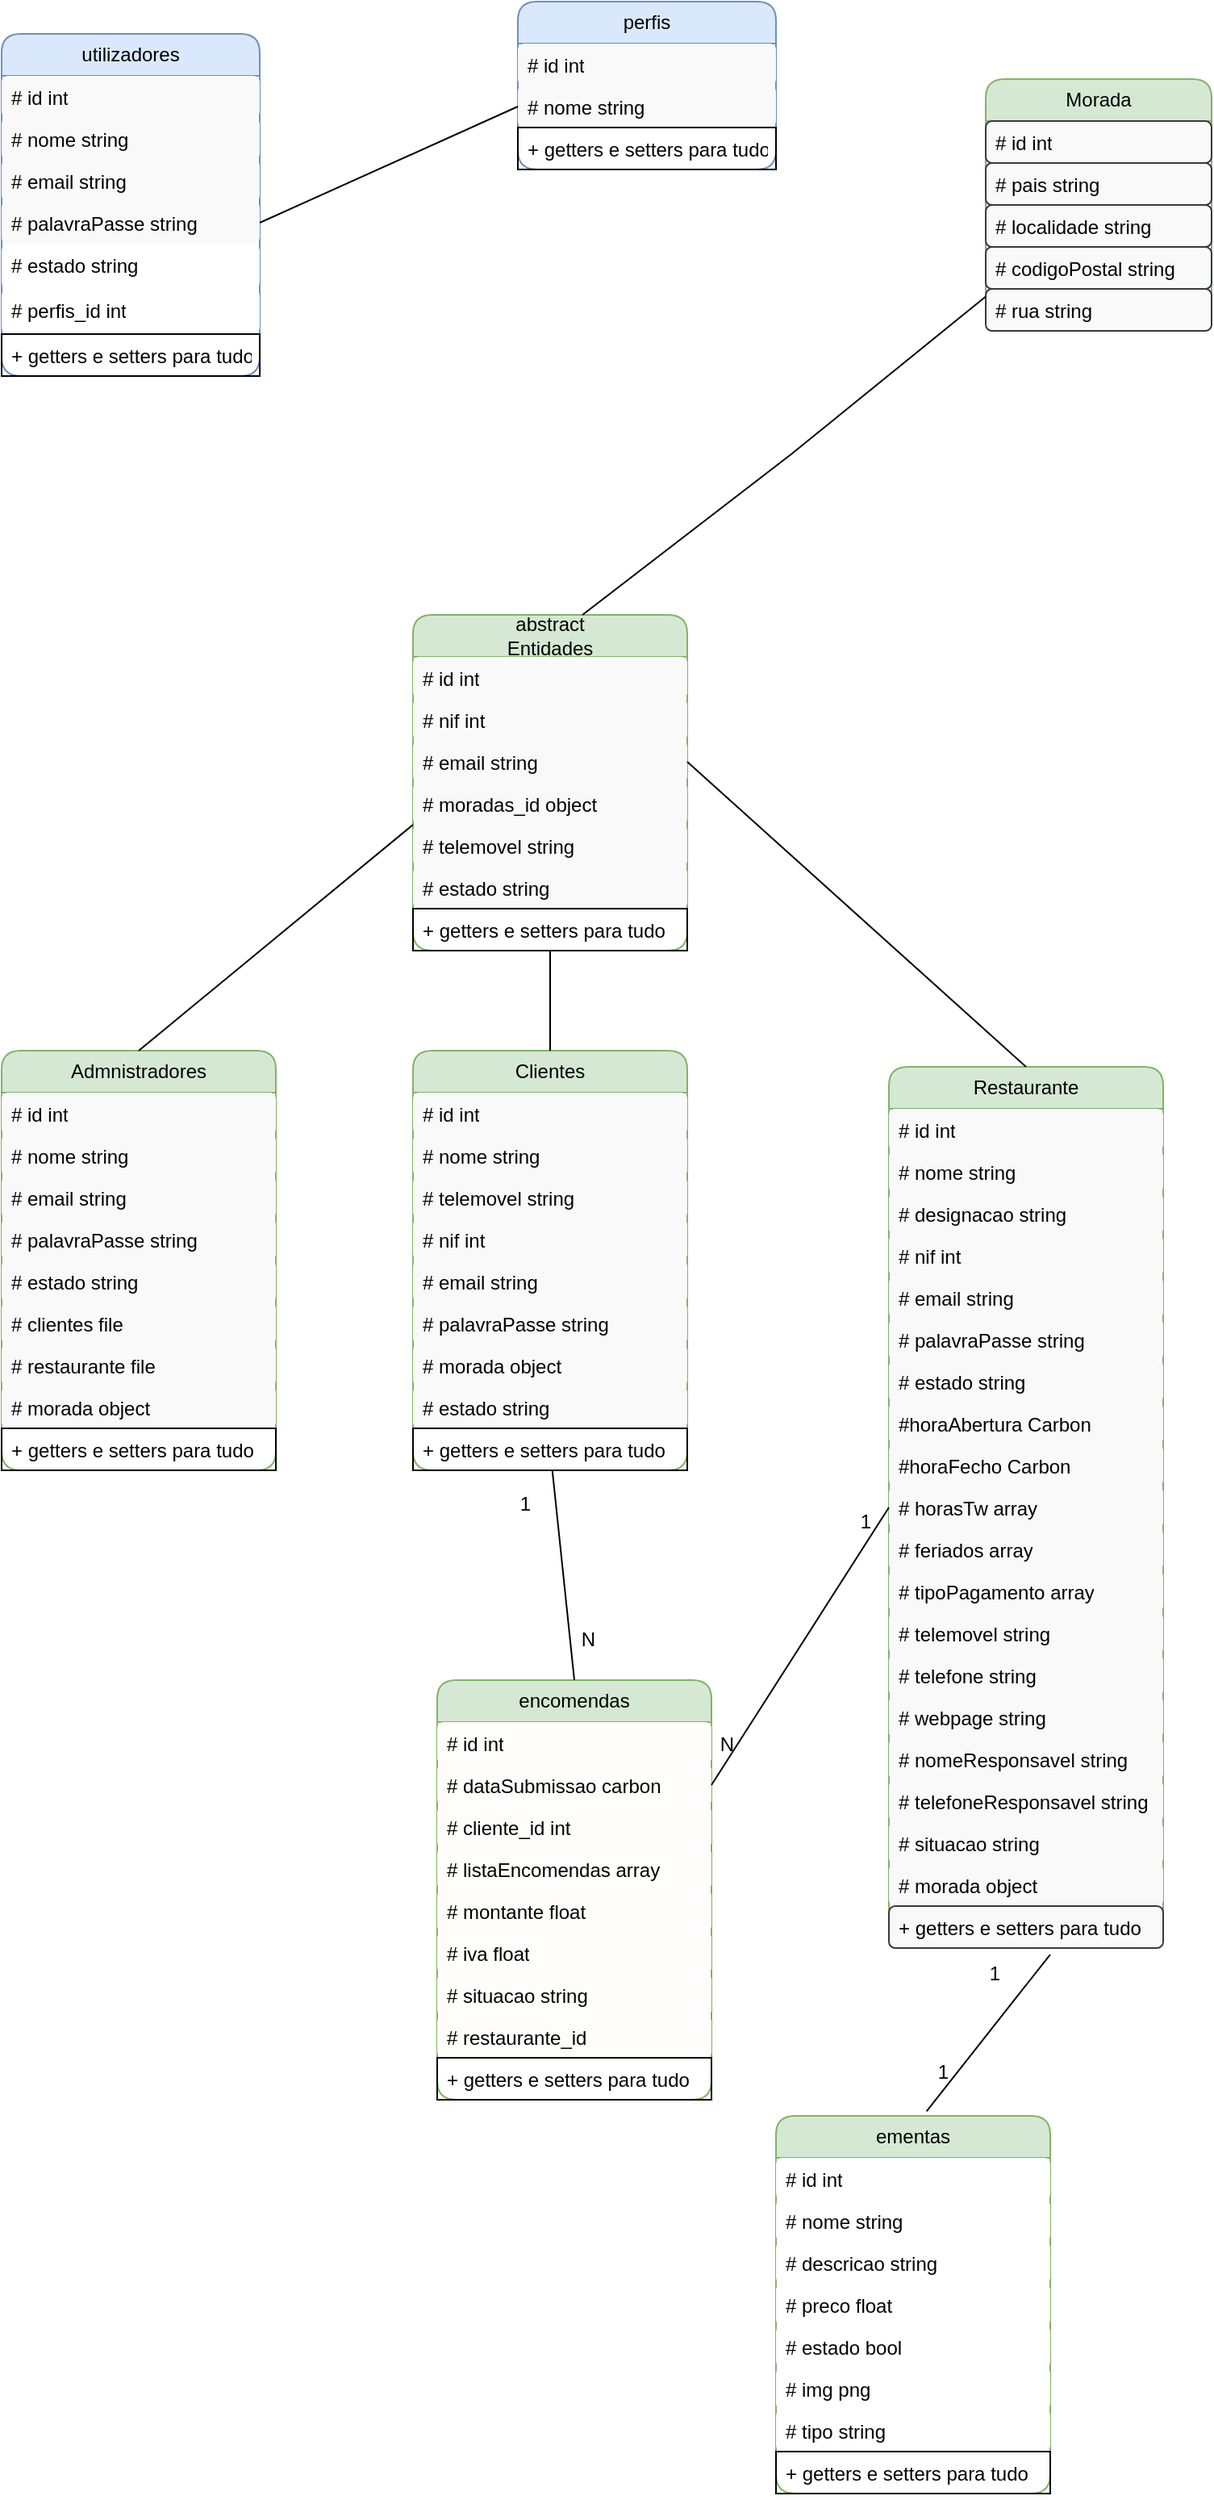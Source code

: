 <mxfile version="21.2.1" type="device">
  <diagram name="Página-1" id="KR1gXpvQ9JcNu3n1R7bU">
    <mxGraphModel dx="880" dy="1701" grid="1" gridSize="10" guides="1" tooltips="1" connect="1" arrows="1" fold="1" page="1" pageScale="1" pageWidth="827" pageHeight="1169" math="0" shadow="0">
      <root>
        <mxCell id="0" />
        <mxCell id="1" parent="0" />
        <mxCell id="zNAe6qYxFNGjyXAj2K_w-1" value="utilizadores" style="swimlane;fontStyle=0;childLayout=stackLayout;horizontal=1;startSize=26;fillColor=#dae8fc;horizontalStack=0;resizeParent=1;resizeParentMax=0;resizeLast=0;collapsible=1;marginBottom=0;whiteSpace=wrap;html=1;strokeColor=#6c8ebf;rounded=1;" parent="1" vertex="1">
          <mxGeometry x="30" y="-340" width="160" height="212" as="geometry" />
        </mxCell>
        <mxCell id="zNAe6qYxFNGjyXAj2K_w-66" value="# id int" style="text;strokeColor=none;fillColor=#F9F9F9;align=left;verticalAlign=top;spacingLeft=4;spacingRight=4;overflow=hidden;rotatable=0;points=[[0,0.5],[1,0.5]];portConstraint=eastwest;whiteSpace=wrap;html=1;rounded=1;" parent="zNAe6qYxFNGjyXAj2K_w-1" vertex="1">
          <mxGeometry y="26" width="160" height="26" as="geometry" />
        </mxCell>
        <mxCell id="zNAe6qYxFNGjyXAj2K_w-67" value="# nome string" style="text;strokeColor=none;fillColor=#F9F9F9;align=left;verticalAlign=top;spacingLeft=4;spacingRight=4;overflow=hidden;rotatable=0;points=[[0,0.5],[1,0.5]];portConstraint=eastwest;whiteSpace=wrap;html=1;rounded=1;" parent="zNAe6qYxFNGjyXAj2K_w-1" vertex="1">
          <mxGeometry y="52" width="160" height="26" as="geometry" />
        </mxCell>
        <mxCell id="zNAe6qYxFNGjyXAj2K_w-68" value="# email string" style="text;strokeColor=none;fillColor=#F9F9F9;align=left;verticalAlign=top;spacingLeft=4;spacingRight=4;overflow=hidden;rotatable=0;points=[[0,0.5],[1,0.5]];portConstraint=eastwest;whiteSpace=wrap;html=1;rounded=1;" parent="zNAe6qYxFNGjyXAj2K_w-1" vertex="1">
          <mxGeometry y="78" width="160" height="26" as="geometry" />
        </mxCell>
        <mxCell id="zNAe6qYxFNGjyXAj2K_w-69" value="# palavraPasse string" style="text;strokeColor=none;fillColor=#F9F9F9;align=left;verticalAlign=top;spacingLeft=4;spacingRight=4;overflow=hidden;rotatable=0;points=[[0,0.5],[1,0.5]];portConstraint=eastwest;whiteSpace=wrap;html=1;rounded=1;" parent="zNAe6qYxFNGjyXAj2K_w-1" vertex="1">
          <mxGeometry y="104" width="160" height="26" as="geometry" />
        </mxCell>
        <mxCell id="zNAe6qYxFNGjyXAj2K_w-70" value="# estado string" style="text;fillColor=#FFFFFF;align=left;verticalAlign=top;spacingLeft=4;spacingRight=4;overflow=hidden;rotatable=0;points=[[0,0.5],[1,0.5]];portConstraint=eastwest;whiteSpace=wrap;html=1;strokeColor=none;rounded=1;" parent="zNAe6qYxFNGjyXAj2K_w-1" vertex="1">
          <mxGeometry y="130" width="160" height="28" as="geometry" />
        </mxCell>
        <mxCell id="tVe3WD5xFpYA2qRgSVhz-46" value="# perfis_id int" style="text;fillColor=#FFFFFF;align=left;verticalAlign=top;spacingLeft=4;spacingRight=4;overflow=hidden;rotatable=0;points=[[0,0.5],[1,0.5]];portConstraint=eastwest;whiteSpace=wrap;html=1;strokeColor=none;rounded=1;" parent="zNAe6qYxFNGjyXAj2K_w-1" vertex="1">
          <mxGeometry y="158" width="160" height="28" as="geometry" />
        </mxCell>
        <mxCell id="tVe3WD5xFpYA2qRgSVhz-1" value="+ getters e setters para tudo" style="text;strokeColor=default;fillColor=none;align=left;verticalAlign=top;spacingLeft=4;spacingRight=4;overflow=hidden;rotatable=0;points=[[0,0.5],[1,0.5]];portConstraint=eastwest;" parent="zNAe6qYxFNGjyXAj2K_w-1" vertex="1">
          <mxGeometry y="186" width="160" height="26" as="geometry" />
        </mxCell>
        <mxCell id="zNAe6qYxFNGjyXAj2K_w-13" value="Clientes" style="swimlane;fontStyle=0;childLayout=stackLayout;horizontal=1;startSize=26;fillColor=#d5e8d4;horizontalStack=0;resizeParent=1;resizeParentMax=0;resizeLast=0;collapsible=1;marginBottom=0;whiteSpace=wrap;html=1;strokeColor=#82b366;rounded=1;" parent="1" vertex="1">
          <mxGeometry x="285" y="290" width="170" height="260" as="geometry" />
        </mxCell>
        <mxCell id="zNAe6qYxFNGjyXAj2K_w-14" value="# id int" style="text;align=left;verticalAlign=top;spacingLeft=4;spacingRight=4;overflow=hidden;rotatable=0;points=[[0,0.5],[1,0.5]];portConstraint=eastwest;whiteSpace=wrap;html=1;fillColor=#F9F9F9;strokeColor=none;rounded=1;" parent="zNAe6qYxFNGjyXAj2K_w-13" vertex="1">
          <mxGeometry y="26" width="170" height="26" as="geometry" />
        </mxCell>
        <mxCell id="zNAe6qYxFNGjyXAj2K_w-15" value="# nome string" style="text;align=left;verticalAlign=top;spacingLeft=4;spacingRight=4;overflow=hidden;rotatable=0;points=[[0,0.5],[1,0.5]];portConstraint=eastwest;whiteSpace=wrap;html=1;fillColor=#F9F9F9;strokeColor=none;rounded=1;" parent="zNAe6qYxFNGjyXAj2K_w-13" vertex="1">
          <mxGeometry y="52" width="170" height="26" as="geometry" />
        </mxCell>
        <mxCell id="zNAe6qYxFNGjyXAj2K_w-25" value="# telemovel string" style="text;align=left;verticalAlign=top;spacingLeft=4;spacingRight=4;overflow=hidden;rotatable=0;points=[[0,0.5],[1,0.5]];portConstraint=eastwest;whiteSpace=wrap;html=1;fillColor=#F9F9F9;strokeColor=none;rounded=1;" parent="zNAe6qYxFNGjyXAj2K_w-13" vertex="1">
          <mxGeometry y="78" width="170" height="26" as="geometry" />
        </mxCell>
        <mxCell id="zNAe6qYxFNGjyXAj2K_w-26" value="# nif int" style="text;align=left;verticalAlign=top;spacingLeft=4;spacingRight=4;overflow=hidden;rotatable=0;points=[[0,0.5],[1,0.5]];portConstraint=eastwest;whiteSpace=wrap;html=1;fillColor=#F9F9F9;strokeColor=none;rounded=1;" parent="zNAe6qYxFNGjyXAj2K_w-13" vertex="1">
          <mxGeometry y="104" width="170" height="26" as="geometry" />
        </mxCell>
        <mxCell id="zNAe6qYxFNGjyXAj2K_w-27" value="# email string" style="text;align=left;verticalAlign=top;spacingLeft=4;spacingRight=4;overflow=hidden;rotatable=0;points=[[0,0.5],[1,0.5]];portConstraint=eastwest;whiteSpace=wrap;html=1;fillColor=#F9F9F9;strokeColor=none;rounded=1;" parent="zNAe6qYxFNGjyXAj2K_w-13" vertex="1">
          <mxGeometry y="130" width="170" height="26" as="geometry" />
        </mxCell>
        <mxCell id="zNAe6qYxFNGjyXAj2K_w-28" value="# palavraPasse string" style="text;align=left;verticalAlign=top;spacingLeft=4;spacingRight=4;overflow=hidden;rotatable=0;points=[[0,0.5],[1,0.5]];portConstraint=eastwest;whiteSpace=wrap;html=1;fillColor=#F9F9F9;strokeColor=none;rounded=1;" parent="zNAe6qYxFNGjyXAj2K_w-13" vertex="1">
          <mxGeometry y="156" width="170" height="26" as="geometry" />
        </mxCell>
        <mxCell id="25jOwagA5qkwGmT9JW2n-16" value="# morada object" style="text;align=left;verticalAlign=top;spacingLeft=4;spacingRight=4;overflow=hidden;rotatable=0;points=[[0,0.5],[1,0.5]];portConstraint=eastwest;whiteSpace=wrap;html=1;fillColor=#F9F9F9;strokeColor=none;rounded=1;" parent="zNAe6qYxFNGjyXAj2K_w-13" vertex="1">
          <mxGeometry y="182" width="170" height="26" as="geometry" />
        </mxCell>
        <mxCell id="zNAe6qYxFNGjyXAj2K_w-29" value="# estado string" style="text;align=left;verticalAlign=top;spacingLeft=4;spacingRight=4;overflow=hidden;rotatable=0;points=[[0,0.5],[1,0.5]];portConstraint=eastwest;whiteSpace=wrap;html=1;fillColor=#F9F9F9;strokeColor=none;rounded=1;" parent="zNAe6qYxFNGjyXAj2K_w-13" vertex="1">
          <mxGeometry y="208" width="170" height="26" as="geometry" />
        </mxCell>
        <mxCell id="tVe3WD5xFpYA2qRgSVhz-2" value="+ getters e setters para tudo" style="text;strokeColor=default;fillColor=none;align=left;verticalAlign=top;spacingLeft=4;spacingRight=4;overflow=hidden;rotatable=0;points=[[0,0.5],[1,0.5]];portConstraint=eastwest;" parent="zNAe6qYxFNGjyXAj2K_w-13" vertex="1">
          <mxGeometry y="234" width="170" height="26" as="geometry" />
        </mxCell>
        <mxCell id="zNAe6qYxFNGjyXAj2K_w-30" value="Restaurante" style="swimlane;fontStyle=0;childLayout=stackLayout;horizontal=1;startSize=26;fillColor=#d5e8d4;horizontalStack=0;resizeParent=1;resizeParentMax=0;resizeLast=0;collapsible=1;marginBottom=0;whiteSpace=wrap;html=1;strokeColor=#82b366;rounded=1;" parent="1" vertex="1">
          <mxGeometry x="580" y="300" width="170" height="546" as="geometry" />
        </mxCell>
        <mxCell id="zNAe6qYxFNGjyXAj2K_w-31" value="# id int" style="text;align=left;verticalAlign=top;spacingLeft=4;spacingRight=4;overflow=hidden;rotatable=0;points=[[0,0.5],[1,0.5]];portConstraint=eastwest;whiteSpace=wrap;html=1;fillColor=#F9F9F9;strokeColor=none;rounded=1;" parent="zNAe6qYxFNGjyXAj2K_w-30" vertex="1">
          <mxGeometry y="26" width="170" height="26" as="geometry" />
        </mxCell>
        <mxCell id="zNAe6qYxFNGjyXAj2K_w-32" value="# nome string" style="text;align=left;verticalAlign=top;spacingLeft=4;spacingRight=4;overflow=hidden;rotatable=0;points=[[0,0.5],[1,0.5]];portConstraint=eastwest;whiteSpace=wrap;html=1;fillColor=#F9F9F9;strokeColor=none;rounded=1;" parent="zNAe6qYxFNGjyXAj2K_w-30" vertex="1">
          <mxGeometry y="52" width="170" height="26" as="geometry" />
        </mxCell>
        <mxCell id="zNAe6qYxFNGjyXAj2K_w-33" value="# designacao string" style="text;align=left;verticalAlign=top;spacingLeft=4;spacingRight=4;overflow=hidden;rotatable=0;points=[[0,0.5],[1,0.5]];portConstraint=eastwest;whiteSpace=wrap;html=1;fillColor=#F9F9F9;strokeColor=none;rounded=1;" parent="zNAe6qYxFNGjyXAj2K_w-30" vertex="1">
          <mxGeometry y="78" width="170" height="26" as="geometry" />
        </mxCell>
        <mxCell id="zNAe6qYxFNGjyXAj2K_w-39" value="# nif int" style="text;align=left;verticalAlign=top;spacingLeft=4;spacingRight=4;overflow=hidden;rotatable=0;points=[[0,0.5],[1,0.5]];portConstraint=eastwest;whiteSpace=wrap;html=1;fillColor=#F9F9F9;strokeColor=none;rounded=1;" parent="zNAe6qYxFNGjyXAj2K_w-30" vertex="1">
          <mxGeometry y="104" width="170" height="26" as="geometry" />
        </mxCell>
        <mxCell id="zNAe6qYxFNGjyXAj2K_w-40" value="# email string" style="text;align=left;verticalAlign=top;spacingLeft=4;spacingRight=4;overflow=hidden;rotatable=0;points=[[0,0.5],[1,0.5]];portConstraint=eastwest;whiteSpace=wrap;html=1;fillColor=#F9F9F9;strokeColor=none;rounded=1;" parent="zNAe6qYxFNGjyXAj2K_w-30" vertex="1">
          <mxGeometry y="130" width="170" height="26" as="geometry" />
        </mxCell>
        <mxCell id="zNAe6qYxFNGjyXAj2K_w-41" value="# palavraPasse string" style="text;align=left;verticalAlign=top;spacingLeft=4;spacingRight=4;overflow=hidden;rotatable=0;points=[[0,0.5],[1,0.5]];portConstraint=eastwest;whiteSpace=wrap;html=1;fillColor=#F9F9F9;strokeColor=none;rounded=1;" parent="zNAe6qYxFNGjyXAj2K_w-30" vertex="1">
          <mxGeometry y="156" width="170" height="26" as="geometry" />
        </mxCell>
        <mxCell id="zNAe6qYxFNGjyXAj2K_w-45" value="# estado string" style="text;align=left;verticalAlign=top;spacingLeft=4;spacingRight=4;overflow=hidden;rotatable=0;points=[[0,0.5],[1,0.5]];portConstraint=eastwest;whiteSpace=wrap;html=1;fillColor=#F9F9F9;strokeColor=none;rounded=1;" parent="zNAe6qYxFNGjyXAj2K_w-30" vertex="1">
          <mxGeometry y="182" width="170" height="26" as="geometry" />
        </mxCell>
        <mxCell id="zNAe6qYxFNGjyXAj2K_w-42" value="#horaAbertura Carbon" style="text;align=left;verticalAlign=top;spacingLeft=4;spacingRight=4;overflow=hidden;rotatable=0;points=[[0,0.5],[1,0.5]];portConstraint=eastwest;whiteSpace=wrap;html=1;fillColor=#F9F9F9;strokeColor=none;rounded=1;" parent="zNAe6qYxFNGjyXAj2K_w-30" vertex="1">
          <mxGeometry y="208" width="170" height="26" as="geometry" />
        </mxCell>
        <mxCell id="zNAe6qYxFNGjyXAj2K_w-43" value="#horaFecho Carbon" style="text;align=left;verticalAlign=top;spacingLeft=4;spacingRight=4;overflow=hidden;rotatable=0;points=[[0,0.5],[1,0.5]];portConstraint=eastwest;whiteSpace=wrap;html=1;fillColor=#F9F9F9;strokeColor=none;rounded=1;" parent="zNAe6qYxFNGjyXAj2K_w-30" vertex="1">
          <mxGeometry y="234" width="170" height="26" as="geometry" />
        </mxCell>
        <mxCell id="zNAe6qYxFNGjyXAj2K_w-44" value="# horasTw array" style="text;align=left;verticalAlign=top;spacingLeft=4;spacingRight=4;overflow=hidden;rotatable=0;points=[[0,0.5],[1,0.5]];portConstraint=eastwest;whiteSpace=wrap;html=1;fillColor=#F9F9F9;strokeColor=none;rounded=1;" parent="zNAe6qYxFNGjyXAj2K_w-30" vertex="1">
          <mxGeometry y="260" width="170" height="26" as="geometry" />
        </mxCell>
        <mxCell id="zNAe6qYxFNGjyXAj2K_w-46" value="# feriados array" style="text;align=left;verticalAlign=top;spacingLeft=4;spacingRight=4;overflow=hidden;rotatable=0;points=[[0,0.5],[1,0.5]];portConstraint=eastwest;whiteSpace=wrap;html=1;fillColor=#F9F9F9;strokeColor=none;rounded=1;" parent="zNAe6qYxFNGjyXAj2K_w-30" vertex="1">
          <mxGeometry y="286" width="170" height="26" as="geometry" />
        </mxCell>
        <mxCell id="zNAe6qYxFNGjyXAj2K_w-47" value="# tipoPagamento array" style="text;align=left;verticalAlign=top;spacingLeft=4;spacingRight=4;overflow=hidden;rotatable=0;points=[[0,0.5],[1,0.5]];portConstraint=eastwest;whiteSpace=wrap;html=1;fillColor=#F9F9F9;strokeColor=none;rounded=1;" parent="zNAe6qYxFNGjyXAj2K_w-30" vertex="1">
          <mxGeometry y="312" width="170" height="26" as="geometry" />
        </mxCell>
        <mxCell id="zNAe6qYxFNGjyXAj2K_w-38" value="# telemovel string" style="text;align=left;verticalAlign=top;spacingLeft=4;spacingRight=4;overflow=hidden;rotatable=0;points=[[0,0.5],[1,0.5]];portConstraint=eastwest;whiteSpace=wrap;html=1;fillColor=#F9F9F9;strokeColor=none;rounded=1;" parent="zNAe6qYxFNGjyXAj2K_w-30" vertex="1">
          <mxGeometry y="338" width="170" height="26" as="geometry" />
        </mxCell>
        <mxCell id="zNAe6qYxFNGjyXAj2K_w-48" value="# telefone string" style="text;align=left;verticalAlign=top;spacingLeft=4;spacingRight=4;overflow=hidden;rotatable=0;points=[[0,0.5],[1,0.5]];portConstraint=eastwest;whiteSpace=wrap;html=1;fillColor=#F9F9F9;strokeColor=none;rounded=1;" parent="zNAe6qYxFNGjyXAj2K_w-30" vertex="1">
          <mxGeometry y="364" width="170" height="26" as="geometry" />
        </mxCell>
        <mxCell id="zNAe6qYxFNGjyXAj2K_w-49" value="# webpage string" style="text;align=left;verticalAlign=top;spacingLeft=4;spacingRight=4;overflow=hidden;rotatable=0;points=[[0,0.5],[1,0.5]];portConstraint=eastwest;whiteSpace=wrap;html=1;fillColor=#F9F9F9;strokeColor=none;rounded=1;" parent="zNAe6qYxFNGjyXAj2K_w-30" vertex="1">
          <mxGeometry y="390" width="170" height="26" as="geometry" />
        </mxCell>
        <mxCell id="zNAe6qYxFNGjyXAj2K_w-50" value="# nomeResponsavel string" style="text;align=left;verticalAlign=top;spacingLeft=4;spacingRight=4;overflow=hidden;rotatable=0;points=[[0,0.5],[1,0.5]];portConstraint=eastwest;whiteSpace=wrap;html=1;fillColor=#F9F9F9;strokeColor=none;rounded=1;" parent="zNAe6qYxFNGjyXAj2K_w-30" vertex="1">
          <mxGeometry y="416" width="170" height="26" as="geometry" />
        </mxCell>
        <mxCell id="zNAe6qYxFNGjyXAj2K_w-51" value="# telefoneResponsavel string" style="text;align=left;verticalAlign=top;spacingLeft=4;spacingRight=4;overflow=hidden;rotatable=0;points=[[0,0.5],[1,0.5]];portConstraint=eastwest;whiteSpace=wrap;html=1;fillColor=#F9F9F9;strokeColor=none;rounded=1;" parent="zNAe6qYxFNGjyXAj2K_w-30" vertex="1">
          <mxGeometry y="442" width="170" height="26" as="geometry" />
        </mxCell>
        <mxCell id="zNAe6qYxFNGjyXAj2K_w-65" value="# situacao string" style="text;align=left;verticalAlign=top;spacingLeft=4;spacingRight=4;overflow=hidden;rotatable=0;points=[[0,0.5],[1,0.5]];portConstraint=eastwest;whiteSpace=wrap;html=1;fillColor=#F9F9F9;strokeColor=none;rounded=1;" parent="zNAe6qYxFNGjyXAj2K_w-30" vertex="1">
          <mxGeometry y="468" width="170" height="26" as="geometry" />
        </mxCell>
        <mxCell id="25jOwagA5qkwGmT9JW2n-17" value="# morada object" style="text;align=left;verticalAlign=top;spacingLeft=4;spacingRight=4;overflow=hidden;rotatable=0;points=[[0,0.5],[1,0.5]];portConstraint=eastwest;whiteSpace=wrap;html=1;fillColor=#F9F9F9;strokeColor=none;rounded=1;" parent="zNAe6qYxFNGjyXAj2K_w-30" vertex="1">
          <mxGeometry y="494" width="170" height="26" as="geometry" />
        </mxCell>
        <mxCell id="zNAe6qYxFNGjyXAj2K_w-89" value="+ getters e setters para tudo" style="text;align=left;verticalAlign=top;spacingLeft=4;spacingRight=4;overflow=hidden;rotatable=0;points=[[0,0.5],[1,0.5]];portConstraint=eastwest;whiteSpace=wrap;html=1;fillColor=#F9F9F9;strokeColor=#36393d;rounded=1;" parent="zNAe6qYxFNGjyXAj2K_w-30" vertex="1">
          <mxGeometry y="520" width="170" height="26" as="geometry" />
        </mxCell>
        <mxCell id="zNAe6qYxFNGjyXAj2K_w-52" value="Admnistradores" style="swimlane;fontStyle=0;childLayout=stackLayout;horizontal=1;startSize=26;fillColor=#d5e8d4;horizontalStack=0;resizeParent=1;resizeParentMax=0;resizeLast=0;collapsible=1;marginBottom=0;whiteSpace=wrap;html=1;strokeColor=#82b366;rounded=1;" parent="1" vertex="1">
          <mxGeometry x="30" y="290" width="170" height="260" as="geometry" />
        </mxCell>
        <mxCell id="zNAe6qYxFNGjyXAj2K_w-53" value="# id int" style="text;align=left;verticalAlign=top;spacingLeft=4;spacingRight=4;overflow=hidden;rotatable=0;points=[[0,0.5],[1,0.5]];portConstraint=eastwest;whiteSpace=wrap;html=1;fillColor=#F9F9F9;strokeColor=none;rounded=1;" parent="zNAe6qYxFNGjyXAj2K_w-52" vertex="1">
          <mxGeometry y="26" width="170" height="26" as="geometry" />
        </mxCell>
        <mxCell id="zNAe6qYxFNGjyXAj2K_w-54" value="# nome string" style="text;align=left;verticalAlign=top;spacingLeft=4;spacingRight=4;overflow=hidden;rotatable=0;points=[[0,0.5],[1,0.5]];portConstraint=eastwest;whiteSpace=wrap;html=1;fillColor=#F9F9F9;strokeColor=none;rounded=1;" parent="zNAe6qYxFNGjyXAj2K_w-52" vertex="1">
          <mxGeometry y="52" width="170" height="26" as="geometry" />
        </mxCell>
        <mxCell id="zNAe6qYxFNGjyXAj2K_w-62" value="# email string" style="text;align=left;verticalAlign=top;spacingLeft=4;spacingRight=4;overflow=hidden;rotatable=0;points=[[0,0.5],[1,0.5]];portConstraint=eastwest;whiteSpace=wrap;html=1;fillColor=#F9F9F9;strokeColor=none;rounded=1;" parent="zNAe6qYxFNGjyXAj2K_w-52" vertex="1">
          <mxGeometry y="78" width="170" height="26" as="geometry" />
        </mxCell>
        <mxCell id="zNAe6qYxFNGjyXAj2K_w-63" value="# palavraPasse string" style="text;align=left;verticalAlign=top;spacingLeft=4;spacingRight=4;overflow=hidden;rotatable=0;points=[[0,0.5],[1,0.5]];portConstraint=eastwest;whiteSpace=wrap;html=1;fillColor=#F9F9F9;strokeColor=none;rounded=1;" parent="zNAe6qYxFNGjyXAj2K_w-52" vertex="1">
          <mxGeometry y="104" width="170" height="26" as="geometry" />
        </mxCell>
        <mxCell id="zNAe6qYxFNGjyXAj2K_w-64" value="# estado string" style="text;align=left;verticalAlign=top;spacingLeft=4;spacingRight=4;overflow=hidden;rotatable=0;points=[[0,0.5],[1,0.5]];portConstraint=eastwest;whiteSpace=wrap;html=1;fillColor=#F9F9F9;strokeColor=none;rounded=1;" parent="zNAe6qYxFNGjyXAj2K_w-52" vertex="1">
          <mxGeometry y="130" width="170" height="26" as="geometry" />
        </mxCell>
        <mxCell id="xpmav_xhqWjapmAkDHvJ-1" value="# clientes file" style="text;align=left;verticalAlign=top;spacingLeft=4;spacingRight=4;overflow=hidden;rotatable=0;points=[[0,0.5],[1,0.5]];portConstraint=eastwest;whiteSpace=wrap;html=1;fillColor=#F9F9F9;strokeColor=none;rounded=1;" parent="zNAe6qYxFNGjyXAj2K_w-52" vertex="1">
          <mxGeometry y="156" width="170" height="26" as="geometry" />
        </mxCell>
        <mxCell id="xpmav_xhqWjapmAkDHvJ-2" value="# restaurante file" style="text;align=left;verticalAlign=top;spacingLeft=4;spacingRight=4;overflow=hidden;rotatable=0;points=[[0,0.5],[1,0.5]];portConstraint=eastwest;whiteSpace=wrap;html=1;fillColor=#F9F9F9;strokeColor=none;rounded=1;" parent="zNAe6qYxFNGjyXAj2K_w-52" vertex="1">
          <mxGeometry y="182" width="170" height="26" as="geometry" />
        </mxCell>
        <mxCell id="25jOwagA5qkwGmT9JW2n-15" value="# morada object" style="text;align=left;verticalAlign=top;spacingLeft=4;spacingRight=4;overflow=hidden;rotatable=0;points=[[0,0.5],[1,0.5]];portConstraint=eastwest;whiteSpace=wrap;html=1;fillColor=#F9F9F9;strokeColor=none;rounded=1;" parent="zNAe6qYxFNGjyXAj2K_w-52" vertex="1">
          <mxGeometry y="208" width="170" height="26" as="geometry" />
        </mxCell>
        <mxCell id="tVe3WD5xFpYA2qRgSVhz-13" value="+ getters e setters para tudo" style="text;strokeColor=default;fillColor=none;align=left;verticalAlign=top;spacingLeft=4;spacingRight=4;overflow=hidden;rotatable=0;points=[[0,0.5],[1,0.5]];portConstraint=eastwest;" parent="zNAe6qYxFNGjyXAj2K_w-52" vertex="1">
          <mxGeometry y="234" width="170" height="26" as="geometry" />
        </mxCell>
        <mxCell id="zNAe6qYxFNGjyXAj2K_w-85" value="ementas" style="swimlane;fontStyle=0;childLayout=stackLayout;horizontal=1;startSize=26;fillColor=#d5e8d4;horizontalStack=0;resizeParent=1;resizeParentMax=0;resizeLast=0;collapsible=1;marginBottom=0;whiteSpace=wrap;html=1;strokeColor=#82b366;rounded=1;" parent="1" vertex="1">
          <mxGeometry x="510" y="950" width="170" height="234" as="geometry" />
        </mxCell>
        <mxCell id="zNAe6qYxFNGjyXAj2K_w-86" value="# id int" style="text;align=left;verticalAlign=top;spacingLeft=4;spacingRight=4;overflow=hidden;rotatable=0;points=[[0,0.5],[1,0.5]];portConstraint=eastwest;whiteSpace=wrap;html=1;fillColor=#FFFFFF;strokeColor=none;rounded=1;" parent="zNAe6qYxFNGjyXAj2K_w-85" vertex="1">
          <mxGeometry y="26" width="170" height="26" as="geometry" />
        </mxCell>
        <mxCell id="zNAe6qYxFNGjyXAj2K_w-87" value="# nome string" style="text;align=left;verticalAlign=top;spacingLeft=4;spacingRight=4;overflow=hidden;rotatable=0;points=[[0,0.5],[1,0.5]];portConstraint=eastwest;whiteSpace=wrap;html=1;fillColor=#FFFFFF;strokeColor=none;rounded=1;" parent="zNAe6qYxFNGjyXAj2K_w-85" vertex="1">
          <mxGeometry y="52" width="170" height="26" as="geometry" />
        </mxCell>
        <mxCell id="zNAe6qYxFNGjyXAj2K_w-88" value="# descricao string" style="text;align=left;verticalAlign=top;spacingLeft=4;spacingRight=4;overflow=hidden;rotatable=0;points=[[0,0.5],[1,0.5]];portConstraint=eastwest;whiteSpace=wrap;html=1;fillColor=#FFFFFF;strokeColor=none;rounded=1;" parent="zNAe6qYxFNGjyXAj2K_w-85" vertex="1">
          <mxGeometry y="78" width="170" height="26" as="geometry" />
        </mxCell>
        <mxCell id="zNAe6qYxFNGjyXAj2K_w-90" value="# preco float" style="text;align=left;verticalAlign=top;spacingLeft=4;spacingRight=4;overflow=hidden;rotatable=0;points=[[0,0.5],[1,0.5]];portConstraint=eastwest;whiteSpace=wrap;html=1;fillColor=#FFFFFF;strokeColor=none;rounded=1;" parent="zNAe6qYxFNGjyXAj2K_w-85" vertex="1">
          <mxGeometry y="104" width="170" height="26" as="geometry" />
        </mxCell>
        <mxCell id="zNAe6qYxFNGjyXAj2K_w-91" value="# estado bool" style="text;align=left;verticalAlign=top;spacingLeft=4;spacingRight=4;overflow=hidden;rotatable=0;points=[[0,0.5],[1,0.5]];portConstraint=eastwest;whiteSpace=wrap;html=1;fillColor=#FFFFFF;strokeColor=none;rounded=1;" parent="zNAe6qYxFNGjyXAj2K_w-85" vertex="1">
          <mxGeometry y="130" width="170" height="26" as="geometry" />
        </mxCell>
        <mxCell id="zNAe6qYxFNGjyXAj2K_w-92" value="# img png" style="text;align=left;verticalAlign=top;spacingLeft=4;spacingRight=4;overflow=hidden;rotatable=0;points=[[0,0.5],[1,0.5]];portConstraint=eastwest;whiteSpace=wrap;html=1;fillColor=#FFFFFF;strokeColor=none;rounded=1;" parent="zNAe6qYxFNGjyXAj2K_w-85" vertex="1">
          <mxGeometry y="156" width="170" height="26" as="geometry" />
        </mxCell>
        <mxCell id="zNAe6qYxFNGjyXAj2K_w-93" value="# tipo string" style="text;align=left;verticalAlign=top;spacingLeft=4;spacingRight=4;overflow=hidden;rotatable=0;points=[[0,0.5],[1,0.5]];portConstraint=eastwest;whiteSpace=wrap;html=1;fillColor=#FFFFFF;strokeColor=none;rounded=1;" parent="zNAe6qYxFNGjyXAj2K_w-85" vertex="1">
          <mxGeometry y="182" width="170" height="26" as="geometry" />
        </mxCell>
        <mxCell id="tVe3WD5xFpYA2qRgSVhz-14" value="+ getters e setters para tudo" style="text;strokeColor=default;fillColor=none;align=left;verticalAlign=top;spacingLeft=4;spacingRight=4;overflow=hidden;rotatable=0;points=[[0,0.5],[1,0.5]];portConstraint=eastwest;" parent="zNAe6qYxFNGjyXAj2K_w-85" vertex="1">
          <mxGeometry y="208" width="170" height="26" as="geometry" />
        </mxCell>
        <mxCell id="zNAe6qYxFNGjyXAj2K_w-95" value="encomendas" style="swimlane;fontStyle=0;childLayout=stackLayout;horizontal=1;startSize=26;fillColor=#d5e8d4;horizontalStack=0;resizeParent=1;resizeParentMax=0;resizeLast=0;collapsible=1;marginBottom=0;whiteSpace=wrap;html=1;strokeColor=#82b366;rounded=1;" parent="1" vertex="1">
          <mxGeometry x="300" y="680" width="170" height="260" as="geometry">
            <mxRectangle x="-200" y="290" width="110" height="30" as="alternateBounds" />
          </mxGeometry>
        </mxCell>
        <mxCell id="zNAe6qYxFNGjyXAj2K_w-96" value="# id int" style="text;align=left;verticalAlign=top;spacingLeft=4;spacingRight=4;overflow=hidden;rotatable=0;points=[[0,0.5],[1,0.5]];portConstraint=eastwest;whiteSpace=wrap;html=1;fillColor=#FFFCFC;strokeColor=#FFFFF;rounded=1;" parent="zNAe6qYxFNGjyXAj2K_w-95" vertex="1">
          <mxGeometry y="26" width="170" height="26" as="geometry" />
        </mxCell>
        <mxCell id="zNAe6qYxFNGjyXAj2K_w-97" value="# dataSubmissao carbon" style="text;align=left;verticalAlign=top;spacingLeft=4;spacingRight=4;overflow=hidden;rotatable=0;points=[[0,0.5],[1,0.5]];portConstraint=eastwest;whiteSpace=wrap;html=1;fillColor=#FFFCFC;strokeColor=#FFFFF;rounded=1;" parent="zNAe6qYxFNGjyXAj2K_w-95" vertex="1">
          <mxGeometry y="52" width="170" height="26" as="geometry" />
        </mxCell>
        <mxCell id="zNAe6qYxFNGjyXAj2K_w-98" value="# cliente_id int" style="text;align=left;verticalAlign=top;spacingLeft=4;spacingRight=4;overflow=hidden;rotatable=0;points=[[0,0.5],[1,0.5]];portConstraint=eastwest;whiteSpace=wrap;html=1;fillColor=#FFFCFC;strokeColor=#FFFFF;rounded=1;" parent="zNAe6qYxFNGjyXAj2K_w-95" vertex="1">
          <mxGeometry y="78" width="170" height="26" as="geometry" />
        </mxCell>
        <mxCell id="zNAe6qYxFNGjyXAj2K_w-99" value="# listaEncomendas array" style="text;align=left;verticalAlign=top;spacingLeft=4;spacingRight=4;overflow=hidden;rotatable=0;points=[[0,0.5],[1,0.5]];portConstraint=eastwest;whiteSpace=wrap;html=1;fillColor=#FFFCFC;strokeColor=#FFFFF;rounded=1;" parent="zNAe6qYxFNGjyXAj2K_w-95" vertex="1">
          <mxGeometry y="104" width="170" height="26" as="geometry" />
        </mxCell>
        <mxCell id="zNAe6qYxFNGjyXAj2K_w-100" value="# montante float" style="text;align=left;verticalAlign=top;spacingLeft=4;spacingRight=4;overflow=hidden;rotatable=0;points=[[0,0.5],[1,0.5]];portConstraint=eastwest;whiteSpace=wrap;html=1;fillColor=#FFFCFC;strokeColor=#FFFFF;rounded=1;" parent="zNAe6qYxFNGjyXAj2K_w-95" vertex="1">
          <mxGeometry y="130" width="170" height="26" as="geometry" />
        </mxCell>
        <mxCell id="zNAe6qYxFNGjyXAj2K_w-101" value="# iva float" style="text;align=left;verticalAlign=top;spacingLeft=4;spacingRight=4;overflow=hidden;rotatable=0;points=[[0,0.5],[1,0.5]];portConstraint=eastwest;whiteSpace=wrap;html=1;fillColor=#FFFCFC;strokeColor=#FFFFF;rounded=1;" parent="zNAe6qYxFNGjyXAj2K_w-95" vertex="1">
          <mxGeometry y="156" width="170" height="26" as="geometry" />
        </mxCell>
        <mxCell id="zNAe6qYxFNGjyXAj2K_w-102" value="# situacao string" style="text;align=left;verticalAlign=top;spacingLeft=4;spacingRight=4;overflow=hidden;rotatable=0;points=[[0,0.5],[1,0.5]];portConstraint=eastwest;whiteSpace=wrap;html=1;fillColor=#FFFCFC;strokeColor=#FFFFF;rounded=1;" parent="zNAe6qYxFNGjyXAj2K_w-95" vertex="1">
          <mxGeometry y="182" width="170" height="26" as="geometry" />
        </mxCell>
        <mxCell id="tVe3WD5xFpYA2qRgSVhz-3" value="# restaurante_id" style="text;align=left;verticalAlign=top;spacingLeft=4;spacingRight=4;overflow=hidden;rotatable=0;points=[[0,0.5],[1,0.5]];portConstraint=eastwest;whiteSpace=wrap;html=1;fillColor=#FFFCFC;strokeColor=#FFFFF;rounded=1;" parent="zNAe6qYxFNGjyXAj2K_w-95" vertex="1">
          <mxGeometry y="208" width="170" height="26" as="geometry" />
        </mxCell>
        <mxCell id="tVe3WD5xFpYA2qRgSVhz-15" value="+ getters e setters para tudo" style="text;strokeColor=default;fillColor=none;align=left;verticalAlign=top;spacingLeft=4;spacingRight=4;overflow=hidden;rotatable=0;points=[[0,0.5],[1,0.5]];portConstraint=eastwest;" parent="zNAe6qYxFNGjyXAj2K_w-95" vertex="1">
          <mxGeometry y="234" width="170" height="26" as="geometry" />
        </mxCell>
        <mxCell id="tVe3WD5xFpYA2qRgSVhz-7" value="" style="endArrow=none;html=1;rounded=0;entryX=0.5;entryY=0;entryDx=0;entryDy=0;" parent="1" source="tVe3WD5xFpYA2qRgSVhz-2" target="zNAe6qYxFNGjyXAj2K_w-95" edge="1">
          <mxGeometry relative="1" as="geometry">
            <mxPoint x="220" y="460" as="sourcePoint" />
            <mxPoint x="380" y="460" as="targetPoint" />
          </mxGeometry>
        </mxCell>
        <mxCell id="tVe3WD5xFpYA2qRgSVhz-8" value="N" style="resizable=0;html=1;whiteSpace=wrap;align=right;verticalAlign=bottom;" parent="tVe3WD5xFpYA2qRgSVhz-7" connectable="0" vertex="1">
          <mxGeometry x="1" relative="1" as="geometry">
            <mxPoint x="15" y="-16" as="offset" />
          </mxGeometry>
        </mxCell>
        <mxCell id="tVe3WD5xFpYA2qRgSVhz-9" value="1" style="resizable=0;html=1;whiteSpace=wrap;align=right;verticalAlign=bottom;" parent="tVe3WD5xFpYA2qRgSVhz-7" connectable="0" vertex="1">
          <mxGeometry x="1" relative="1" as="geometry">
            <mxPoint x="-25" y="-100" as="offset" />
          </mxGeometry>
        </mxCell>
        <mxCell id="tVe3WD5xFpYA2qRgSVhz-10" value="" style="endArrow=none;html=1;rounded=0;entryX=1;entryY=0.25;entryDx=0;entryDy=0;exitX=0;exitY=0.5;exitDx=0;exitDy=0;" parent="1" source="zNAe6qYxFNGjyXAj2K_w-30" target="zNAe6qYxFNGjyXAj2K_w-95" edge="1">
          <mxGeometry relative="1" as="geometry">
            <mxPoint x="580" y="470" as="sourcePoint" />
            <mxPoint x="495" y="630" as="targetPoint" />
          </mxGeometry>
        </mxCell>
        <mxCell id="tVe3WD5xFpYA2qRgSVhz-11" value="N" style="resizable=0;html=1;whiteSpace=wrap;align=right;verticalAlign=bottom;" parent="tVe3WD5xFpYA2qRgSVhz-10" connectable="0" vertex="1">
          <mxGeometry x="1" relative="1" as="geometry">
            <mxPoint x="15" y="-16" as="offset" />
          </mxGeometry>
        </mxCell>
        <mxCell id="tVe3WD5xFpYA2qRgSVhz-12" value="1" style="resizable=0;html=1;whiteSpace=wrap;align=right;verticalAlign=bottom;" parent="tVe3WD5xFpYA2qRgSVhz-10" connectable="0" vertex="1">
          <mxGeometry x="1" relative="1" as="geometry">
            <mxPoint x="100" y="-154" as="offset" />
          </mxGeometry>
        </mxCell>
        <mxCell id="tVe3WD5xFpYA2qRgSVhz-16" value="" style="endArrow=none;html=1;rounded=0;entryX=0.549;entryY=-0.012;entryDx=0;entryDy=0;exitX=0.588;exitY=1.154;exitDx=0;exitDy=0;entryPerimeter=0;exitPerimeter=0;" parent="1" source="zNAe6qYxFNGjyXAj2K_w-89" target="zNAe6qYxFNGjyXAj2K_w-85" edge="1">
          <mxGeometry relative="1" as="geometry">
            <mxPoint x="660" y="840" as="sourcePoint" />
            <mxPoint x="550" y="1012" as="targetPoint" />
          </mxGeometry>
        </mxCell>
        <mxCell id="tVe3WD5xFpYA2qRgSVhz-17" value="1" style="resizable=0;html=1;whiteSpace=wrap;align=right;verticalAlign=bottom;" parent="tVe3WD5xFpYA2qRgSVhz-16" connectable="0" vertex="1">
          <mxGeometry x="1" relative="1" as="geometry">
            <mxPoint x="15" y="-16" as="offset" />
          </mxGeometry>
        </mxCell>
        <mxCell id="tVe3WD5xFpYA2qRgSVhz-18" value="1" style="resizable=0;html=1;whiteSpace=wrap;align=right;verticalAlign=bottom;" parent="tVe3WD5xFpYA2qRgSVhz-16" connectable="0" vertex="1">
          <mxGeometry x="1" relative="1" as="geometry">
            <mxPoint x="47" y="-77" as="offset" />
          </mxGeometry>
        </mxCell>
        <mxCell id="tVe3WD5xFpYA2qRgSVhz-19" value="Morada" style="swimlane;fontStyle=0;childLayout=stackLayout;horizontal=1;startSize=26;fillColor=#d5e8d4;horizontalStack=0;resizeParent=1;resizeParentMax=0;resizeLast=0;collapsible=1;marginBottom=0;whiteSpace=wrap;html=1;strokeColor=#82b366;rounded=1;" parent="1" vertex="1">
          <mxGeometry x="640" y="-312" width="140" height="156" as="geometry" />
        </mxCell>
        <mxCell id="eoTY06hi-06fOGnaXGZ7-1" value="# id int" style="text;align=left;verticalAlign=top;spacingLeft=4;spacingRight=4;overflow=hidden;rotatable=0;points=[[0,0.5],[1,0.5]];portConstraint=eastwest;whiteSpace=wrap;html=1;fillColor=#F9F9F9;strokeColor=#36393d;rounded=1;" vertex="1" parent="tVe3WD5xFpYA2qRgSVhz-19">
          <mxGeometry y="26" width="140" height="26" as="geometry" />
        </mxCell>
        <mxCell id="tVe3WD5xFpYA2qRgSVhz-20" value="# pais string" style="text;align=left;verticalAlign=top;spacingLeft=4;spacingRight=4;overflow=hidden;rotatable=0;points=[[0,0.5],[1,0.5]];portConstraint=eastwest;whiteSpace=wrap;html=1;fillColor=#F9F9F9;strokeColor=#36393d;rounded=1;" parent="tVe3WD5xFpYA2qRgSVhz-19" vertex="1">
          <mxGeometry y="52" width="140" height="26" as="geometry" />
        </mxCell>
        <mxCell id="tVe3WD5xFpYA2qRgSVhz-21" value="# localidade string" style="text;align=left;verticalAlign=top;spacingLeft=4;spacingRight=4;overflow=hidden;rotatable=0;points=[[0,0.5],[1,0.5]];portConstraint=eastwest;whiteSpace=wrap;html=1;fillColor=#F9F9F9;strokeColor=#36393d;rounded=1;" parent="tVe3WD5xFpYA2qRgSVhz-19" vertex="1">
          <mxGeometry y="78" width="140" height="26" as="geometry" />
        </mxCell>
        <mxCell id="tVe3WD5xFpYA2qRgSVhz-22" value="# codigoPostal string" style="text;align=left;verticalAlign=top;spacingLeft=4;spacingRight=4;overflow=hidden;rotatable=0;points=[[0,0.5],[1,0.5]];portConstraint=eastwest;whiteSpace=wrap;html=1;fillColor=#F9F9F9;strokeColor=#36393d;rounded=1;" parent="tVe3WD5xFpYA2qRgSVhz-19" vertex="1">
          <mxGeometry y="104" width="140" height="26" as="geometry" />
        </mxCell>
        <mxCell id="tVe3WD5xFpYA2qRgSVhz-24" value="# rua string" style="text;align=left;verticalAlign=top;spacingLeft=4;spacingRight=4;overflow=hidden;rotatable=0;points=[[0,0.5],[1,0.5]];portConstraint=eastwest;whiteSpace=wrap;html=1;fillColor=#F9F9F9;strokeColor=#36393d;rounded=1;" parent="tVe3WD5xFpYA2qRgSVhz-19" vertex="1">
          <mxGeometry y="130" width="140" height="26" as="geometry" />
        </mxCell>
        <mxCell id="tVe3WD5xFpYA2qRgSVhz-25" value="abstract &lt;br&gt;Entidades" style="swimlane;fontStyle=0;childLayout=stackLayout;horizontal=1;startSize=26;fillColor=#d5e8d4;horizontalStack=0;resizeParent=1;resizeParentMax=0;resizeLast=0;collapsible=1;marginBottom=0;whiteSpace=wrap;html=1;strokeColor=#82b366;rounded=1;" parent="1" vertex="1">
          <mxGeometry x="285" y="20" width="170" height="208" as="geometry" />
        </mxCell>
        <mxCell id="tVe3WD5xFpYA2qRgSVhz-26" value="# id int" style="text;align=left;verticalAlign=top;spacingLeft=4;spacingRight=4;overflow=hidden;rotatable=0;points=[[0,0.5],[1,0.5]];portConstraint=eastwest;whiteSpace=wrap;html=1;fillColor=#F9F9F9;strokeColor=none;rounded=1;" parent="tVe3WD5xFpYA2qRgSVhz-25" vertex="1">
          <mxGeometry y="26" width="170" height="26" as="geometry" />
        </mxCell>
        <mxCell id="tVe3WD5xFpYA2qRgSVhz-29" value="# nif int" style="text;align=left;verticalAlign=top;spacingLeft=4;spacingRight=4;overflow=hidden;rotatable=0;points=[[0,0.5],[1,0.5]];portConstraint=eastwest;whiteSpace=wrap;html=1;fillColor=#F9F9F9;strokeColor=none;rounded=1;" parent="tVe3WD5xFpYA2qRgSVhz-25" vertex="1">
          <mxGeometry y="52" width="170" height="26" as="geometry" />
        </mxCell>
        <mxCell id="tVe3WD5xFpYA2qRgSVhz-30" value="# email string" style="text;align=left;verticalAlign=top;spacingLeft=4;spacingRight=4;overflow=hidden;rotatable=0;points=[[0,0.5],[1,0.5]];portConstraint=eastwest;whiteSpace=wrap;html=1;fillColor=#F9F9F9;strokeColor=none;rounded=1;" parent="tVe3WD5xFpYA2qRgSVhz-25" vertex="1">
          <mxGeometry y="78" width="170" height="26" as="geometry" />
        </mxCell>
        <mxCell id="tVe3WD5xFpYA2qRgSVhz-32" value="# moradas_id object" style="text;align=left;verticalAlign=top;spacingLeft=4;spacingRight=4;overflow=hidden;rotatable=0;points=[[0,0.5],[1,0.5]];portConstraint=eastwest;whiteSpace=wrap;html=1;fillColor=#F9F9F9;strokeColor=none;rounded=1;" parent="tVe3WD5xFpYA2qRgSVhz-25" vertex="1">
          <mxGeometry y="104" width="170" height="26" as="geometry" />
        </mxCell>
        <mxCell id="tVe3WD5xFpYA2qRgSVhz-36" value="# telemovel string" style="text;align=left;verticalAlign=top;spacingLeft=4;spacingRight=4;overflow=hidden;rotatable=0;points=[[0,0.5],[1,0.5]];portConstraint=eastwest;whiteSpace=wrap;html=1;fillColor=#F9F9F9;strokeColor=none;rounded=1;" parent="tVe3WD5xFpYA2qRgSVhz-25" vertex="1">
          <mxGeometry y="130" width="170" height="26" as="geometry" />
        </mxCell>
        <mxCell id="tVe3WD5xFpYA2qRgSVhz-33" value="# estado string" style="text;align=left;verticalAlign=top;spacingLeft=4;spacingRight=4;overflow=hidden;rotatable=0;points=[[0,0.5],[1,0.5]];portConstraint=eastwest;whiteSpace=wrap;html=1;fillColor=#F9F9F9;strokeColor=none;rounded=1;" parent="tVe3WD5xFpYA2qRgSVhz-25" vertex="1">
          <mxGeometry y="156" width="170" height="26" as="geometry" />
        </mxCell>
        <mxCell id="tVe3WD5xFpYA2qRgSVhz-34" value="+ getters e setters para tudo" style="text;strokeColor=default;fillColor=none;align=left;verticalAlign=top;spacingLeft=4;spacingRight=4;overflow=hidden;rotatable=0;points=[[0,0.5],[1,0.5]];portConstraint=eastwest;" parent="tVe3WD5xFpYA2qRgSVhz-25" vertex="1">
          <mxGeometry y="182" width="170" height="26" as="geometry" />
        </mxCell>
        <mxCell id="tVe3WD5xFpYA2qRgSVhz-37" value="perfis" style="swimlane;fontStyle=0;childLayout=stackLayout;horizontal=1;startSize=26;fillColor=#dae8fc;horizontalStack=0;resizeParent=1;resizeParentMax=0;resizeLast=0;collapsible=1;marginBottom=0;whiteSpace=wrap;html=1;strokeColor=#6c8ebf;rounded=1;" parent="1" vertex="1">
          <mxGeometry x="350" y="-360" width="160" height="104" as="geometry" />
        </mxCell>
        <mxCell id="tVe3WD5xFpYA2qRgSVhz-38" value="# id int" style="text;strokeColor=none;fillColor=#F9F9F9;align=left;verticalAlign=top;spacingLeft=4;spacingRight=4;overflow=hidden;rotatable=0;points=[[0,0.5],[1,0.5]];portConstraint=eastwest;whiteSpace=wrap;html=1;rounded=1;" parent="tVe3WD5xFpYA2qRgSVhz-37" vertex="1">
          <mxGeometry y="26" width="160" height="26" as="geometry" />
        </mxCell>
        <mxCell id="tVe3WD5xFpYA2qRgSVhz-39" value="# nome string" style="text;strokeColor=none;fillColor=#F9F9F9;align=left;verticalAlign=top;spacingLeft=4;spacingRight=4;overflow=hidden;rotatable=0;points=[[0,0.5],[1,0.5]];portConstraint=eastwest;whiteSpace=wrap;html=1;rounded=1;" parent="tVe3WD5xFpYA2qRgSVhz-37" vertex="1">
          <mxGeometry y="52" width="160" height="26" as="geometry" />
        </mxCell>
        <mxCell id="tVe3WD5xFpYA2qRgSVhz-44" value="+ getters e setters para tudo" style="text;strokeColor=default;fillColor=none;align=left;verticalAlign=top;spacingLeft=4;spacingRight=4;overflow=hidden;rotatable=0;points=[[0,0.5],[1,0.5]];portConstraint=eastwest;" parent="tVe3WD5xFpYA2qRgSVhz-37" vertex="1">
          <mxGeometry y="78" width="160" height="26" as="geometry" />
        </mxCell>
        <mxCell id="tVe3WD5xFpYA2qRgSVhz-45" value="" style="endArrow=none;html=1;rounded=0;entryX=0;entryY=0.5;entryDx=0;entryDy=0;exitX=1;exitY=0.5;exitDx=0;exitDy=0;endFill=0;" parent="1" source="zNAe6qYxFNGjyXAj2K_w-69" target="tVe3WD5xFpYA2qRgSVhz-39" edge="1">
          <mxGeometry width="50" height="50" relative="1" as="geometry">
            <mxPoint x="190" y="-210" as="sourcePoint" />
            <mxPoint x="440" y="-260" as="targetPoint" />
          </mxGeometry>
        </mxCell>
        <mxCell id="tVe3WD5xFpYA2qRgSVhz-55" value="" style="endArrow=none;html=1;rounded=0;exitX=0.5;exitY=0;exitDx=0;exitDy=0;" parent="1" source="zNAe6qYxFNGjyXAj2K_w-13" target="tVe3WD5xFpYA2qRgSVhz-34" edge="1">
          <mxGeometry width="50" height="50" relative="1" as="geometry">
            <mxPoint x="390" y="370" as="sourcePoint" />
            <mxPoint x="440" y="320" as="targetPoint" />
          </mxGeometry>
        </mxCell>
        <mxCell id="tVe3WD5xFpYA2qRgSVhz-56" value="" style="endArrow=none;html=1;rounded=0;exitX=0.5;exitY=0;exitDx=0;exitDy=0;" parent="1" source="zNAe6qYxFNGjyXAj2K_w-52" edge="1">
          <mxGeometry width="50" height="50" relative="1" as="geometry">
            <mxPoint x="235" y="200" as="sourcePoint" />
            <mxPoint x="285" y="150" as="targetPoint" />
          </mxGeometry>
        </mxCell>
        <mxCell id="tVe3WD5xFpYA2qRgSVhz-57" value="" style="endArrow=none;html=1;rounded=0;entryX=1;entryY=0.5;entryDx=0;entryDy=0;exitX=0.5;exitY=0;exitDx=0;exitDy=0;" parent="1" source="zNAe6qYxFNGjyXAj2K_w-30" target="tVe3WD5xFpYA2qRgSVhz-30" edge="1">
          <mxGeometry width="50" height="50" relative="1" as="geometry">
            <mxPoint x="390" y="490" as="sourcePoint" />
            <mxPoint x="440" y="440" as="targetPoint" />
          </mxGeometry>
        </mxCell>
        <mxCell id="tVe3WD5xFpYA2qRgSVhz-58" value="" style="endArrow=none;html=1;rounded=0;" parent="1" target="tVe3WD5xFpYA2qRgSVhz-19" edge="1">
          <mxGeometry width="50" height="50" relative="1" as="geometry">
            <mxPoint x="390" y="20" as="sourcePoint" />
            <mxPoint x="440" y="-30" as="targetPoint" />
            <Array as="points">
              <mxPoint x="520" y="-80" />
            </Array>
          </mxGeometry>
        </mxCell>
      </root>
    </mxGraphModel>
  </diagram>
</mxfile>
